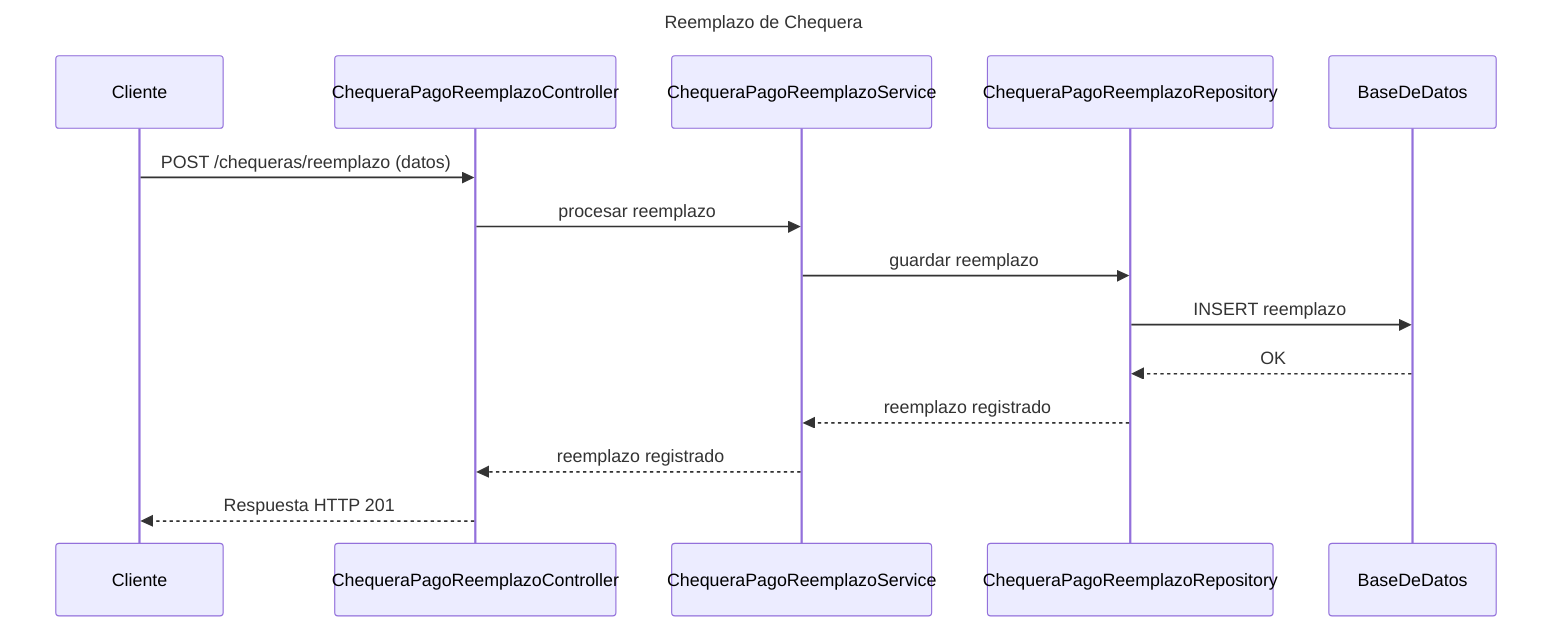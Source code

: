 ---
title: Reemplazo de Chequera
---
sequenceDiagram
    participant C as Cliente
    participant Ctrl as ChequeraPagoReemplazoController
    participant S as ChequeraPagoReemplazoService
    participant R as ChequeraPagoReemplazoRepository
    participant DB as BaseDeDatos
    C->>Ctrl: POST /chequeras/reemplazo (datos)
    Ctrl->>S: procesar reemplazo
    S->>R: guardar reemplazo
    R->>DB: INSERT reemplazo
    DB-->>R: OK
    R-->>S: reemplazo registrado
    S-->>Ctrl: reemplazo registrado
    Ctrl-->>C: Respuesta HTTP 201